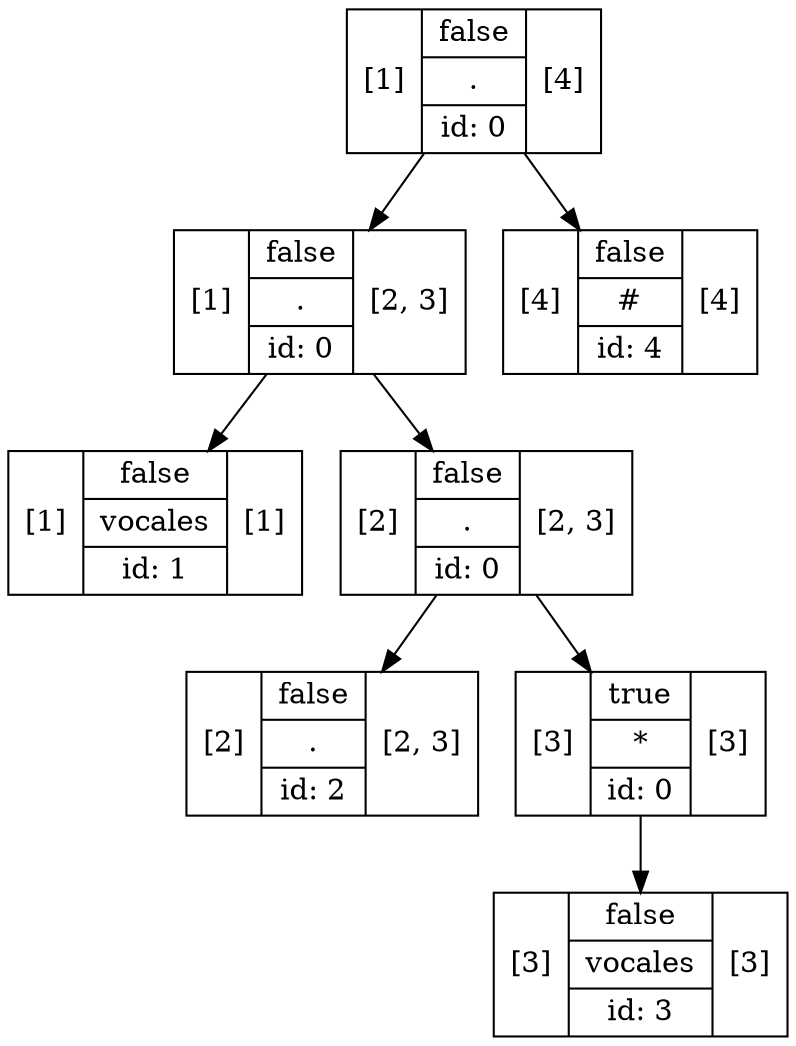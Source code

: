 digraph structs {
    node [shape=record];-99[label="[1]|{false|{.}|id: 0}|[4]"];
-98[label="[1]|{false|{.}|id: 0}|[2, 3]"];
1[label="[1]|{false|{vocales}|id: 1}|[1]"];
-98[label="[1]|{false|{.}|id: 0}|[2, 3]"];
-97[label="[2]|{false|{.}|id: 0}|[2, 3]"];
2[label="[2]|{false|{.}|id: 2}|[2, 3]"];
-97[label="[2]|{false|{.}|id: 0}|[2, 3]"];
-96[label="[3]|{true|{*}|id: 0}|[3]"];
3[label="[3]|{false|{vocales}|id: 3}|[3]"];
-99[label="[1]|{false|{.}|id: 0}|[4]"];
4[label="[4]|{false|{#}|id: 4}|[4]"];
-99 -> -98;
-98 -> 1;
-98 -> -97;
-97 -> 2;
-97 -> -96;
-96 -> 3;
-99 -> 4;

}